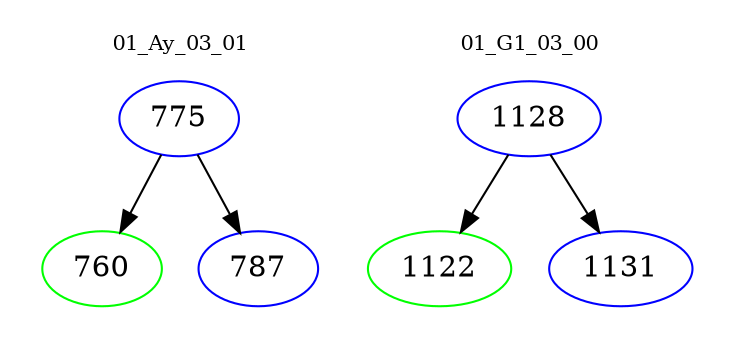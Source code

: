 digraph{
subgraph cluster_0 {
color = white
label = "01_Ay_03_01";
fontsize=10;
T0_775 [label="775", color="blue"]
T0_775 -> T0_760 [color="black"]
T0_760 [label="760", color="green"]
T0_775 -> T0_787 [color="black"]
T0_787 [label="787", color="blue"]
}
subgraph cluster_1 {
color = white
label = "01_G1_03_00";
fontsize=10;
T1_1128 [label="1128", color="blue"]
T1_1128 -> T1_1122 [color="black"]
T1_1122 [label="1122", color="green"]
T1_1128 -> T1_1131 [color="black"]
T1_1131 [label="1131", color="blue"]
}
}
